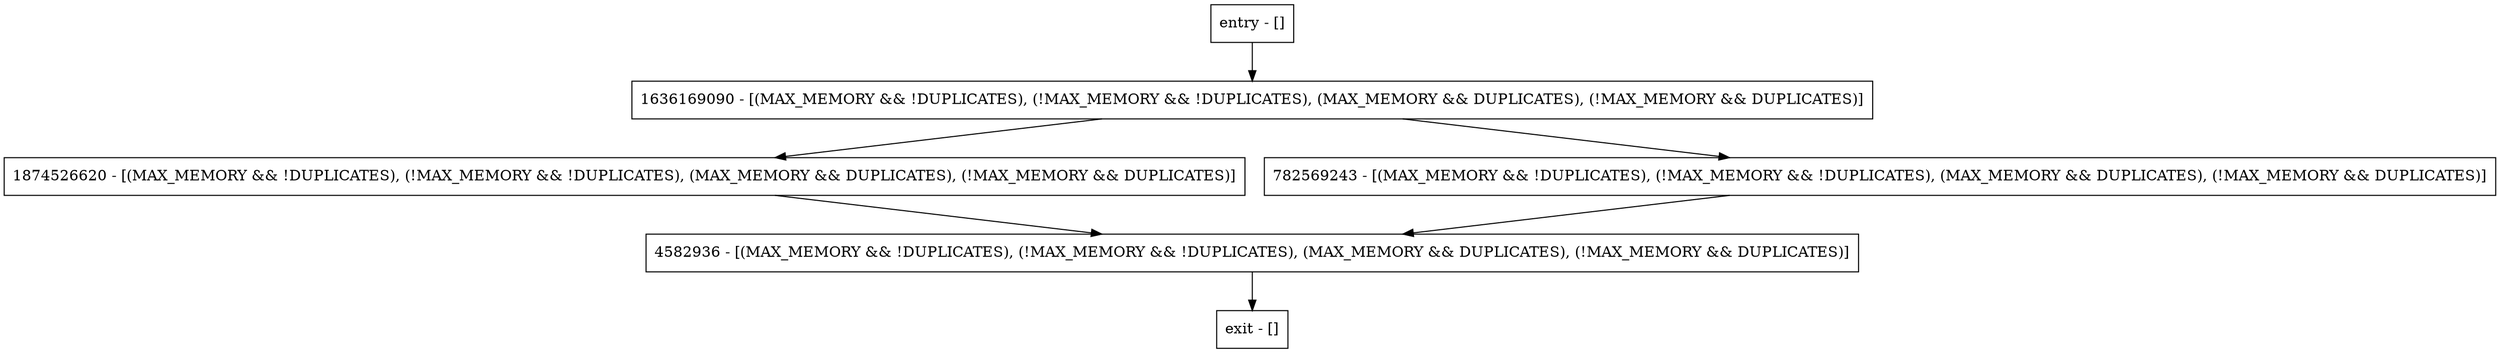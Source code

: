 digraph getUtilizationRepairDone {
node [shape=record];
1636169090 [label="1636169090 - [(MAX_MEMORY && !DUPLICATES), (!MAX_MEMORY && !DUPLICATES), (MAX_MEMORY && DUPLICATES), (!MAX_MEMORY && DUPLICATES)]"];
4582936 [label="4582936 - [(MAX_MEMORY && !DUPLICATES), (!MAX_MEMORY && !DUPLICATES), (MAX_MEMORY && DUPLICATES), (!MAX_MEMORY && DUPLICATES)]"];
entry [label="entry - []"];
exit [label="exit - []"];
1874526620 [label="1874526620 - [(MAX_MEMORY && !DUPLICATES), (!MAX_MEMORY && !DUPLICATES), (MAX_MEMORY && DUPLICATES), (!MAX_MEMORY && DUPLICATES)]"];
782569243 [label="782569243 - [(MAX_MEMORY && !DUPLICATES), (!MAX_MEMORY && !DUPLICATES), (MAX_MEMORY && DUPLICATES), (!MAX_MEMORY && DUPLICATES)]"];
entry;
exit;
1636169090 -> 1874526620;
1636169090 -> 782569243;
4582936 -> exit;
entry -> 1636169090;
1874526620 -> 4582936;
782569243 -> 4582936;
}
